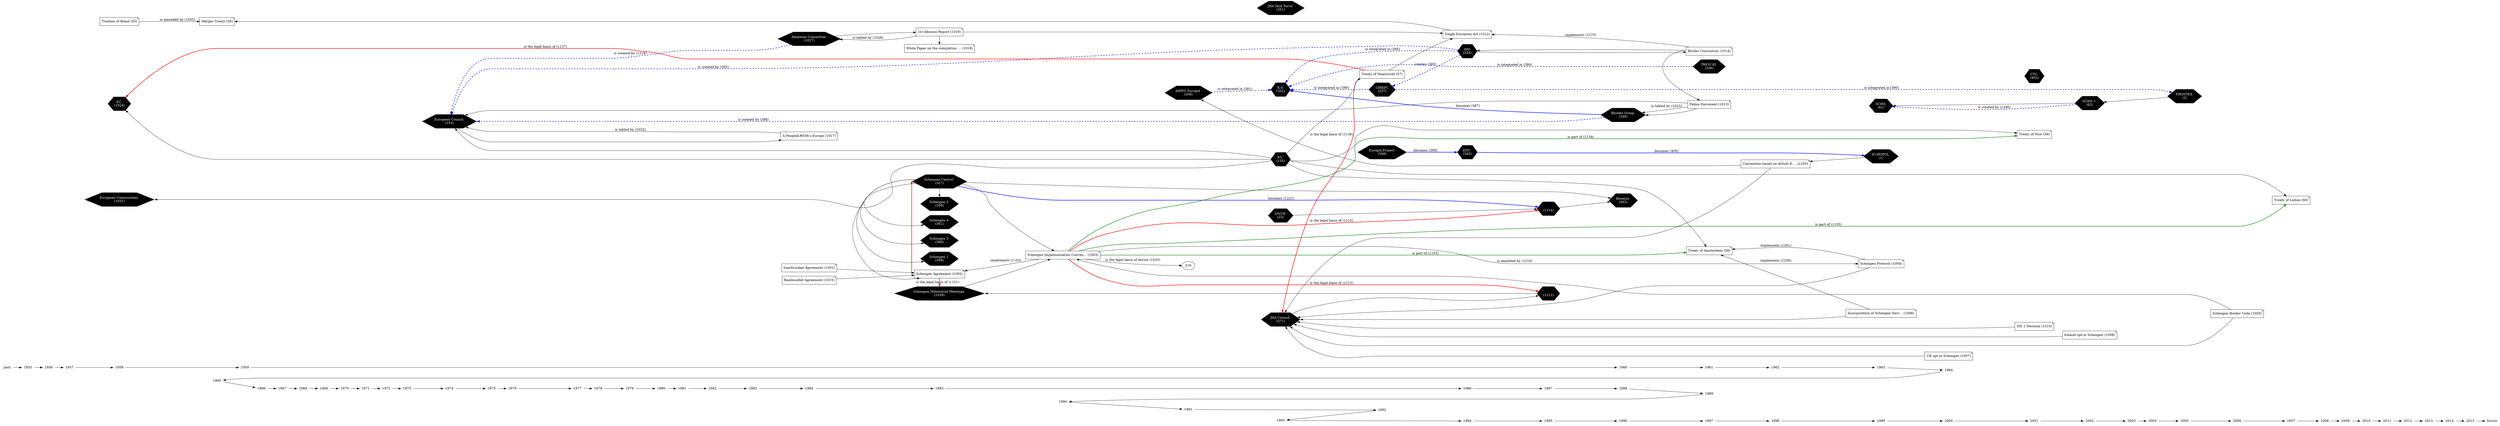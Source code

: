 digraph source {
  graph [ rankdir = LR ];
subgraph y_1955 {
  graph [ rank = same ];
  "1955" [ shape = plaintext ];
}

subgraph y_1956 {
  graph [ rank = same ];
  "1956" [ shape = plaintext ];
}

subgraph y_1957 {
  graph [ rank = same ];
  "1957" [ shape = plaintext ];
}

subgraph y_1958 {
  graph [ rank = same ];
  "55" [ label = "Treaties of Rome", shape = note ];
  "1024";
  "1031";
  "1958" [ shape = plaintext ];
}

subgraph y_1959 {
  graph [ rank = same ];
  "1959" [ shape = plaintext ];
}

subgraph y_1960 {
  graph [ rank = same ];
  "362";
  "1960" [ shape = plaintext ];
}

subgraph y_1961 {
  graph [ rank = same ];
  "1961" [ shape = plaintext ];
}

subgraph y_1962 {
  graph [ rank = same ];
  "1962" [ shape = plaintext ];
}

subgraph y_1963 {
  graph [ rank = same ];
  "1963" [ shape = plaintext ];
}

subgraph y_1964 {
  graph [ rank = same ];
  "1964" [ shape = plaintext ];
}

subgraph y_1965 {
  graph [ rank = same ];
  "56" [ label = "Merger Treaty", shape = note ];
  "1965" [ shape = plaintext ];
}

subgraph y_1966 {
  graph [ rank = same ];
  "1966" [ shape = plaintext ];
}

subgraph y_1967 {
  graph [ rank = same ];
  "1967" [ shape = plaintext ];
}

subgraph y_1968 {
  graph [ rank = same ];
  "1968" [ shape = plaintext ];
}

subgraph y_1969 {
  graph [ rank = same ];
  "1969" [ shape = plaintext ];
}

subgraph y_1970 {
  graph [ rank = same ];
  "1970" [ shape = plaintext ];
}

subgraph y_1971 {
  graph [ rank = same ];
  "1971" [ shape = plaintext ];
}

subgraph y_1972 {
  graph [ rank = same ];
  "1972" [ shape = plaintext ];
}

subgraph y_1973 {
  graph [ rank = same ];
  "1973" [ shape = plaintext ];
}

subgraph y_1974 {
  graph [ rank = same ];
  "153";
  "1974" [ shape = plaintext ];
}

subgraph y_1975 {
  graph [ rank = same ];
  "1975" [ shape = plaintext ];
}

subgraph y_1976 {
  graph [ rank = same ];
  "1976" [ shape = plaintext ];
}

subgraph y_1977 {
  graph [ rank = same ];
  "1977" [ shape = plaintext ];
}

subgraph y_1978 {
  graph [ rank = same ];
  "1978" [ shape = plaintext ];
}

subgraph y_1979 {
  graph [ rank = same ];
  "1979" [ shape = plaintext ];
}

subgraph y_1980 {
  graph [ rank = same ];
  "1980" [ shape = plaintext ];
}

subgraph y_1981 {
  graph [ rank = same ];
  "1981" [ shape = plaintext ];
}

subgraph y_1982 {
  graph [ rank = same ];
  "1982" [ shape = plaintext ];
}

subgraph y_1983 {
  graph [ rank = same ];
  "1983" [ shape = plaintext ];
}

subgraph y_1984 {
  graph [ rank = same ];
  "1001" [ label = "Saarbrucken Agreement", shape = note ];
  "1015" [ label = "Rambouillet Agreement", shape = note ];
  "1017" [ label = "A People&amp;#039;s Europe", shape = note ];
  "1027";
  "1984" [ shape = plaintext ];
}

subgraph y_1985 {
  graph [ rank = same ];
  "357";
  "358";
  "359";
  "360";
  "361";
  "1002" [ label = "Schengen Agreement", shape = note ];
  "1016" [ label = "1st Adonino Report", shape = note ];
  "1018" [ label = "White Paper on the completion of the single market", shape = note ];
  "1039";
  "1985" [ shape = plaintext ];
}

subgraph y_1986 {
  graph [ rank = same ];
  "334";
  "1012" [ label = "Single European Act", shape = note ];
  "1986" [ shape = plaintext ];
}

subgraph y_1987 {
  graph [ rank = same ];
  "1987" [ shape = plaintext ];
}

subgraph y_1988 {
  graph [ rank = same ];
  "348";
  "1988" [ shape = plaintext ];
}

subgraph y_1989 {
  graph [ rank = same ];
  "206";
  "1013" [ label = "Palma Document", shape = note ];
  "1014" [ label = "Border Convention", shape = note ];
  "1989" [ shape = plaintext ];
}

subgraph y_1990 {
  graph [ rank = same ];
  "1003" [ label = "Schengen Implementation Convention", shape = note ];
  "1990" [ shape = plaintext ];
}

subgraph y_1991 {
  graph [ rank = same ];
  "208";
  "1991" [ shape = plaintext ];
}

subgraph y_1992 {
  graph [ rank = same ];
  "57" [ label = "Treaty of Maastricht", shape = note ];
  "337";
  "346";
  "1992" [ shape = plaintext ];
}

subgraph y_1993 {
  graph [ rank = same ];
  "22";
  "155";
  "351";
  "352";
  "371";
  "1993" [ shape = plaintext ];
}

subgraph y_1994 {
  graph [ rank = same ];
  "345";
  "1994" [ shape = plaintext ];
}

subgraph y_1995 {
  graph [ rank = same ];
  "1212";
  "1214";
  "1995" [ shape = plaintext ];
}

subgraph y_1996 {
  graph [ rank = same ];
  "1996" [ shape = plaintext ];
}

subgraph y_1997 {
  graph [ rank = same ];
  "58" [ label = "Treaty of Amsterdam", shape = note ];
  "1997" [ shape = plaintext ];
}

subgraph y_1998 {
  graph [ rank = same ];
  "1250" [ label = "Convention based on Article K.3 of the Treaty on European Union on the establishment of a European Police Office (Europol Convention)", shape = note ];
  "1998" [ shape = plaintext ];
}

subgraph y_1999 {
  graph [ rank = same ];
  "1";
  "61";
  "1004" [ label = "Schengen Protocol", shape = note ];
  "1006" [ label = "Incorporation of Schengen Secretariat", shape = note ];
  "1999" [ shape = plaintext ];
}

subgraph y_2000 {
  graph [ rank = same ];
  "1007" [ label = "UK opt-in Schengen", shape = note ];
  "2000" [ shape = plaintext ];
}

subgraph y_2001 {
  graph [ rank = same ];
  "59" [ label = "Treaty of Nice", shape = note ];
  "402";
  "1010" [ label = "SIS 2 Decision", shape = note ];
  "2001" [ shape = plaintext ];
}

subgraph y_2002 {
  graph [ rank = same ];
  "62";
  "1008" [ label = "Ireland opt-in Schengen", shape = note ];
  "2002" [ shape = plaintext ];
}

subgraph y_2003 {
  graph [ rank = same ];
  "2003" [ shape = plaintext ];
}

subgraph y_2004 {
  graph [ rank = same ];
  "2004" [ shape = plaintext ];
}

subgraph y_2005 {
  graph [ rank = same ];
  "2";
  "2005" [ shape = plaintext ];
}

subgraph y_2006 {
  graph [ rank = same ];
  "1005" [ label = "Schengen Border Code", shape = note ];
  "2006" [ shape = plaintext ];
}

subgraph y_2007 {
  graph [ rank = same ];
  "60" [ label = "Treaty of Lisbon", shape = note ];
  "2007" [ shape = plaintext ];
}

subgraph y_2008 {
  graph [ rank = same ];
  "2008" [ shape = plaintext ];
}

subgraph y_2009 {
  graph [ rank = same ];
  "2009" [ shape = plaintext ];
}

subgraph y_2010 {
  graph [ rank = same ];
  "2010" [ shape = plaintext ];
}

subgraph y_2011 {
  graph [ rank = same ];
  "2011" [ shape = plaintext ];
}

subgraph y_2012 {
  graph [ rank = same ];
  "2012" [ shape = plaintext ];
}

subgraph y_2013 {
  graph [ rank = same ];
  "2013" [ shape = plaintext ];
}

subgraph y_2014 {
  graph [ rank = same ];
  "2014" [ shape = plaintext ];
}

subgraph y_2015 {
  graph [ rank = same ];
  "2015" [ shape = plaintext ];
}

  "1" [ color = "white", shape = hexagon, style = "filled", fillcolor = "black", fontcolor = "white", label = "EUROPOL 
(1)" ];
  "2" [ color = "white", shape = hexagon, style = "filled", fillcolor = "black", fontcolor = "white", label = "FRONTEX 
(2)" ];
  "22" [ color = "white", shape = hexagon, style = "filled", fillcolor = "black", fontcolor = "white", label = "GSC/D 
(22)" ];
  "55" [ shape = note, label = "Treaties of Rome (55)" ];
  "56" [ shape = note, label = "Merger Treaty (56)" ];
  "57" [ shape = note, label = "Treaty of Maastricht (57)" ];
  "58" [ shape = note, label = "Treaty of Amsterdam (58)" ];
  "59" [ shape = note, label = "Treaty of Nice (59)" ];
  "60" [ shape = note, label = "Treaty of Lisbon (60)" ];
  "61" [ color = "white", shape = hexagon, style = "filled", fillcolor = "black", fontcolor = "white", label = "SCIFA 
(61)" ];
  "62" [ color = "white", shape = hexagon, style = "filled", fillcolor = "black", fontcolor = "white", label = "SCIFA + 
(62)" ];
  "153" [ color = "white", shape = hexagon, style = "filled", fillcolor = "black", fontcolor = "white", label = "European Council 
(153)" ];
  "155" [ color = "white", shape = hexagon, style = "filled", fillcolor = "black", fontcolor = "white", label = "EU 
(155)" ];
  "206" [ color = "white", shape = hexagon, style = "filled", fillcolor = "black", fontcolor = "white", label = "TREVI 92 
(206)" ];
  "208" [ color = "white", shape = hexagon, style = "filled", fillcolor = "black", fontcolor = "white", label = "AHWG Europol 
(208)" ];
  "216";
  "334" [ color = "white", shape = hexagon, style = "filled", fillcolor = "black", fontcolor = "white", label = "AHI 
(334)" ];
  "337" [ color = "white", shape = hexagon, style = "filled", fillcolor = "black", fontcolor = "white", label = "CIREFI 
(337)" ];
  "345" [ color = "white", shape = hexagon, style = "filled", fillcolor = "black", fontcolor = "white", label = "EDU 
(345)" ];
  "346" [ color = "white", shape = hexagon, style = "filled", fillcolor = "black", fontcolor = "white", label = "Europol Project 
(346)" ];
  "348" [ color = "white", shape = hexagon, style = "filled", fillcolor = "black", fontcolor = "white", label = "Rhodes Group 
(348)" ];
  "351" [ color = "white", shape = hexagon, style = "filled", fillcolor = "black", fontcolor = "white", label = "JHA Task Force 
(351)" ];
  "352" [ color = "white", shape = hexagon, style = "filled", fillcolor = "black", fontcolor = "white", label = "K.4 
(352)" ];
  "357" [ color = "white", shape = hexagon, style = "filled", fillcolor = "black", fontcolor = "white", label = "Schengen Central 
(357)" ];
  "358" [ color = "white", shape = hexagon, style = "filled", fillcolor = "black", fontcolor = "white", label = "Schengen 2 
(358)" ];
  "359" [ color = "white", shape = hexagon, style = "filled", fillcolor = "black", fontcolor = "white", label = "Schengen 1 
(359)" ];
  "360" [ color = "white", shape = hexagon, style = "filled", fillcolor = "black", fontcolor = "white", label = "Schengen 3 
(360)" ];
  "361" [ color = "white", shape = hexagon, style = "filled", fillcolor = "black", fontcolor = "white", label = "Schengen 4 
(361)" ];
  "362" [ color = "white", shape = hexagon, style = "filled", fillcolor = "black", fontcolor = "white", label = "Benelux 
(362)" ];
  "371" [ color = "white", shape = hexagon, style = "filled", fillcolor = "black", fontcolor = "white", label = "JHA Council 
(371)" ];
  "402" [ color = "white", shape = hexagon, style = "filled", fillcolor = "black", fontcolor = "white", label = "CTG 
(402)" ];
  "1001" [ shape = note, label = "Saarbrucken Agreement (1001)" ];
  "1002" [ shape = note, label = "Schengen Agreement (1002)" ];
  "1003" [ shape = note, label = "Schengen Implementation Conven… (1003)" ];
  "1004" [ shape = note, label = "Schengen Protocol (1004)" ];
  "1005" [ shape = note, label = "Schengen Border Code (1005)" ];
  "1006" [ shape = note, label = "Incorporation of Schengen Secr… (1006)" ];
  "1007" [ shape = note, label = "UK opt-in Schengen (1007)" ];
  "1008" [ shape = note, label = "Ireland opt-in Schengen (1008)" ];
  "1010" [ shape = note, label = "SIS 2 Decision (1010)" ];
  "1012" [ shape = note, label = "Single European Act (1012)" ];
  "1013" [ shape = note, label = "Palma Document (1013)" ];
  "1014" [ shape = note, label = "Border Convention (1014)" ];
  "1015" [ shape = note, label = "Rambouillet Agreement (1015)" ];
  "1016" [ shape = note, label = "1st Adonino Report (1016)" ];
  "1017" [ shape = note, label = "A People&amp;#039;s Europe (1017)" ];
  "1018" [ shape = note, label = "White Paper on the completion … (1018)" ];
  "1024" [ color = "white", shape = hexagon, style = "filled", fillcolor = "black", fontcolor = "white", label = "EC 
(1024)" ];
  "1027" [ color = "white", shape = hexagon, style = "filled", fillcolor = "black", fontcolor = "white", label = "Adonnino Committee 
(1027)" ];
  "1031" [ color = "white", shape = hexagon, style = "filled", fillcolor = "black", fontcolor = "white", label = "European Communities 
(1031)" ];
  "1039" [ color = "white", shape = hexagon, style = "filled", fillcolor = "black", fontcolor = "white", label = "Schengen Ministerial Meetings 
(1039)" ];
  "1212" [ color = "white", shape = hexagon, style = "filled", fillcolor = "black", fontcolor = "white", label = " 
(1212)" ];
  "1214" [ color = "white", shape = hexagon, style = "filled", fillcolor = "black", fontcolor = "white", label = " 
(1214)" ];
  "1250" [ shape = note, label = "Convention based on Article K.… (1250)" ];
  "1954" [ label = "past", shape = plaintext ];
  "1955";
  "1956";
  "1957";
  "1958";
  "1959";
  "1960";
  "1961";
  "1962";
  "1963";
  "1964";
  "1965";
  "1966";
  "1967";
  "1968";
  "1969";
  "1970";
  "1971";
  "1972";
  "1973";
  "1974";
  "1975";
  "1976";
  "1977";
  "1978";
  "1979";
  "1980";
  "1981";
  "1982";
  "1983";
  "1984";
  "1985";
  "1986";
  "1987";
  "1988";
  "1989";
  "1990";
  "1991";
  "1992";
  "1993";
  "1994";
  "1995";
  "1996";
  "1997";
  "1998";
  "1999";
  "2000";
  "2001";
  "2002";
  "2003";
  "2004";
  "2005";
  "2006";
  "2007";
  "2008";
  "2009";
  "2010";
  "2011";
  "2012";
  "2013";
  "2014";
  "2015";
  "2016" [ label = "future", shape = plaintext ];
  "1954" -> "1955";
  "1955" -> "1956";
  "1956" -> "1957";
  "1957" -> "1958";
  "1958" -> "1959";
  "1959" -> "1960";
  "1960" -> "1961";
  "1961" -> "1962";
  "1962" -> "1963";
  "1963" -> "1964";
  "1964" -> "1965";
  "1965" -> "1966";
  "1966" -> "1967";
  "1967" -> "1968";
  "1968" -> "1969";
  "1969" -> "1970";
  "1970" -> "1971";
  "1971" -> "1972";
  "1972" -> "1973";
  "1973" -> "1974";
  "1974" -> "1975";
  "1975" -> "1976";
  "1976" -> "1977";
  "1977" -> "1978";
  "1978" -> "1979";
  "1979" -> "1980";
  "1980" -> "1981";
  "1981" -> "1982";
  "1982" -> "1983";
  "1983" -> "1984";
  "1984" -> "1985";
  "1985" -> "1986";
  "1986" -> "1987";
  "1987" -> "1988";
  "1988" -> "1989";
  "1989" -> "1990";
  "1990" -> "1991";
  "1991" -> "1992";
  "1992" -> "1993";
  "1993" -> "1994";
  "1994" -> "1995";
  "1995" -> "1996";
  "1996" -> "1997";
  "1997" -> "1998";
  "1998" -> "1999";
  "1999" -> "2000";
  "2000" -> "2001";
  "2001" -> "2002";
  "2002" -> "2003";
  "2003" -> "2004";
  "2004" -> "2005";
  "2005" -> "2006";
  "2006" -> "2007";
  "2007" -> "2008";
  "2008" -> "2009";
  "2009" -> "2010";
  "2010" -> "2011";
  "2011" -> "2012";
  "2012" -> "2013";
  "2013" -> "2014";
  "2014" -> "2015";
  "2015" -> "2016";
  "1006" -> "58" [ label = " implements (1259)" ];
  "1006" -> "371";
  "1004" -> "58" [ label = " implements (1261)" ];
  "1004" -> "371";
  "1007" -> "371";
  "1010" -> "371";
  "1008" -> "371";
  "208" -> "352" [ penwidth = 2, style = "dashed", color = "blue", label = " is integrated in (381)" ];
  "1027" -> "153" [ penwidth = 2, color = "blue", style = "dashed", label = " is created by (1218)" ];
  "1027" -> "1016";
  "1002" -> "357" [ penwidth = 2, color = "red", label = " is the legal basis of (1150)" ];
  "1002" -> "1039" [ penwidth = 2, color = "red", label = " is the legal basis of (1151)" ];
  "334" -> "337" [ penwidth = 2, color = "blue", style = "dashed", label = " creates (383)" ];
  "334" -> "153" [ penwidth = 2, color = "blue", style = "dashed", label = " is created by (382)" ];
  "334" -> "352" [ penwidth = 2, style = "dashed", color = "blue", label = " is integrated in (385)" ];
  "334" -> "1014";
  "337" -> "2" [ penwidth = 2, style = "dashed", color = "blue", label = " is integrated in (390)" ];
  "337" -> "352" [ penwidth = 2, style = "dashed", color = "blue", label = " is integrated in (389)" ];
  "1014" -> "1012" [ label = " implements (1275)" ];
  "1014" -> "334";
  "1014" -> "1013";
  "1003" -> "1002" [ label = " implements (1152)" ];
  "1003" -> "1004" [ label = " is amended by (1216)" ];
  "1003" -> "58" [ style = "bold", color = "forestgreen", label = " is part of (1153)" ];
  "1003" -> "60" [ style = "bold", color = "forestgreen", label = " is part of (1155)" ];
  "1003" -> "59" [ style = "bold", color = "forestgreen", label = " is part of (1154)" ];
  "1003" -> "216" [ label = " is the legal basis of device (1033)" ];
  "1003" -> "1212" [ penwidth = 2, color = "red", label = " is the legal basis of (1213)" ];
  "1003" -> "1214" [ penwidth = 2, color = "red", label = " is the legal basis of (1215)" ];
  "345" -> "1" [ penwidth = 2, color = "blue", style = "solid", label = " becomes (400)" ];
  "155" -> "1024";
  "155" -> "153";
  "155" -> "1031";
  "155" -> "58";
  "155" -> "60";
  "155" -> "59";
  "155" -> "57";
  "1017" -> "153" [ label = " is tabled by (1022)" ];
  "153" -> "1017";
  "1250" -> "371";
  "1250" -> "208";
  "346" -> "345" [ penwidth = 2, color = "blue", style = "solid", label = " becomes (399)" ];
  "1" -> "1250";
  "1013" -> "153";
  "1013" -> "348";
  "1013" -> "348" [ label = " is tabled by (1023)" ];
  "2" -> "62";
  "22" -> "1214";
  "371" -> "1212";
  "1015" -> "1002";
  "1005" -> "1003";
  "1005" -> "371";
  "348" -> "153" [ penwidth = 2, color = "blue", style = "dashed", label = " is created by (386)" ];
  "348" -> "352" [ penwidth = 2, color = "blue", style = "solid", label = " becomes (387)" ];
  "1001" -> "1002";
  "357" -> "1214" [ penwidth = 2, color = "blue", style = "solid", label = " becomes (1221)" ];
  "357" -> "359";
  "357" -> "358";
  "357" -> "360";
  "357" -> "361";
  "357" -> "1002";
  "357" -> "362";
  "357" -> "1003";
  "1212" -> "1039";
  "1039" -> "1003";
  "1214" -> "362";
  "62" -> "61";
  "62" -> "61" [ penwidth = 2, color = "blue", style = "dashed", label = " is created by (1290)" ];
  "1012" -> "56";
  "1016" -> "1018";
  "1016" -> "1012";
  "1016" -> "1027" [ label = " is tabled by (1028)" ];
  "55" -> "56" [ label = " is amended by (1055)" ];
  "57" -> "1012";
  "57" -> "1024" [ penwidth = 2, color = "red", label = " is the legal basis of (1137)" ];
  "57" -> "371" [ penwidth = 2, color = "red", label = " is the legal basis of (1136)" ];
  "206" -> "352" [ penwidth = 2, style = "dashed", color = "blue", label = " is integrated in (380)" ];
}
